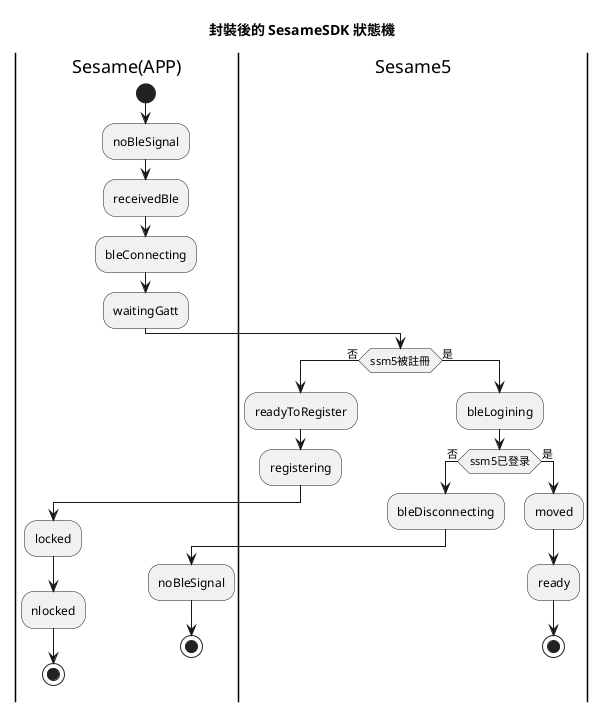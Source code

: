 @startuml
title 封裝後的 SesameSDK 狀態機 

|Sesame(APP)|
start 
:noBleSignal;
:receivedBle;
:bleConnecting;
:waitingGatt;

|Sesame5|
if(ssm5被註冊) then (否)
  :readyToRegister;
  :registering;
  
  |Sesame(APP)|
  :locked;
  :nlocked;
  stop
else (是)
  |Sesame5|
  :bleLogining;
	
	if(ssm5已登录) then (否)
	:bleDisconnecting;
  |Sesame(APP)|

	:noBleSignal;
stop
	else (是)
	|Sesame5|
	  :moved;
		:ready;

  stop
endif

@enduml
